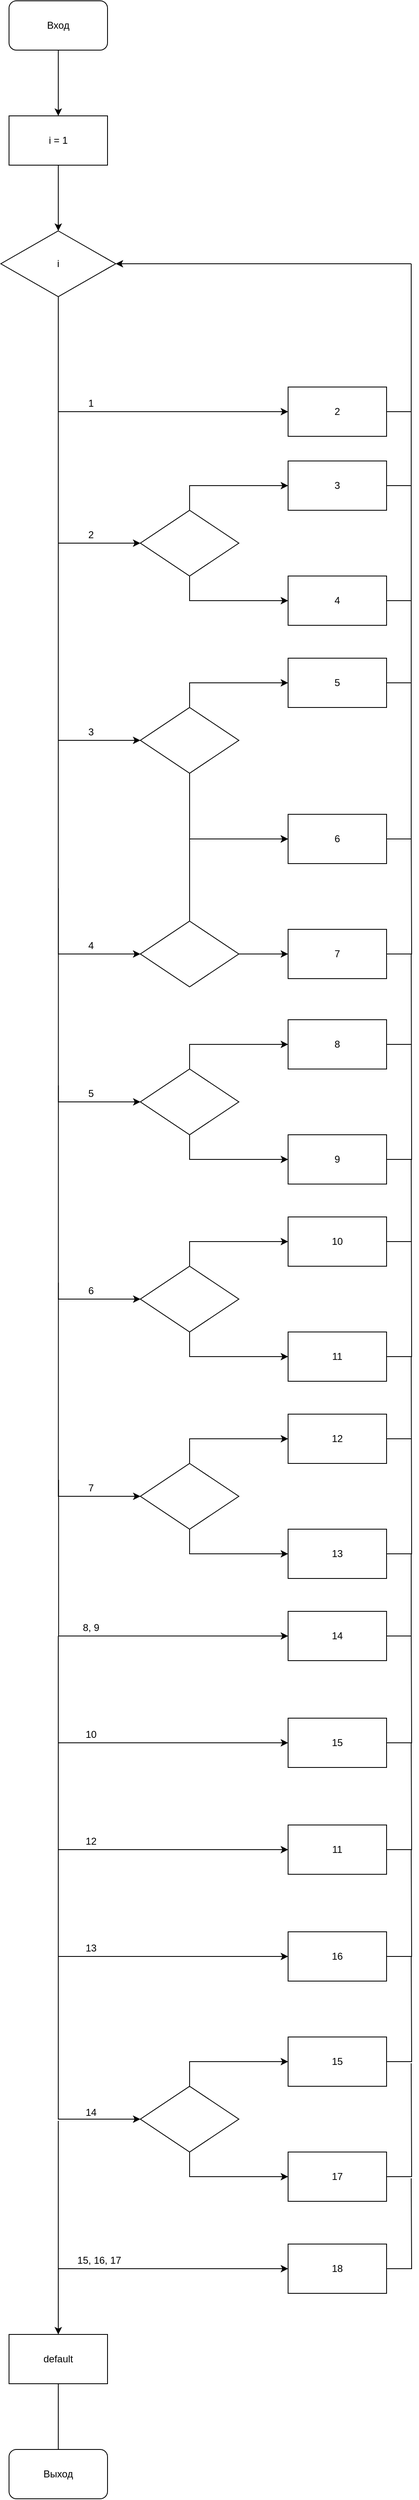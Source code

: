 <mxfile version="12.4.2" type="device" pages="1"><diagram id="IKsdz007_3M3mUyME8Tq" name="Страница 1"><mxGraphModel dx="1955" dy="1940" grid="1" gridSize="10" guides="1" tooltips="1" connect="1" arrows="1" fold="1" page="0" pageScale="1" pageWidth="827" pageHeight="1169" math="0" shadow="0"><root><mxCell id="0"/><mxCell id="1" parent="0"/><mxCell id="4_eSJeXzZ1_JEW9OCJUI-3" value="" style="edgeStyle=orthogonalEdgeStyle;rounded=0;orthogonalLoop=1;jettySize=auto;html=1;" parent="1" source="4_eSJeXzZ1_JEW9OCJUI-1" edge="1"><mxGeometry relative="1" as="geometry"><mxPoint x="380" y="180" as="targetPoint"/></mxGeometry></mxCell><mxCell id="4_eSJeXzZ1_JEW9OCJUI-1" value="Вход" style="rounded=1;whiteSpace=wrap;html=1;" parent="1" vertex="1"><mxGeometry x="320" y="40" width="120" height="60" as="geometry"/></mxCell><mxCell id="4_eSJeXzZ1_JEW9OCJUI-8" value="" style="edgeStyle=orthogonalEdgeStyle;rounded=0;orthogonalLoop=1;jettySize=auto;html=1;" parent="1" edge="1"><mxGeometry relative="1" as="geometry"><mxPoint x="380" y="240" as="sourcePoint"/><mxPoint x="380" y="320" as="targetPoint"/></mxGeometry></mxCell><mxCell id="4_eSJeXzZ1_JEW9OCJUI-44" style="edgeStyle=orthogonalEdgeStyle;rounded=0;orthogonalLoop=1;jettySize=auto;html=1;endArrow=classic;endFill=1;strokeColor=#000000;exitX=0.5;exitY=1;exitDx=0;exitDy=0;" parent="1" source="4_eSJeXzZ1_JEW9OCJUI-35" edge="1"><mxGeometry relative="1" as="geometry"><mxPoint x="660" y="540" as="targetPoint"/><Array as="points"><mxPoint x="380" y="540"/></Array></mxGeometry></mxCell><mxCell id="4_eSJeXzZ1_JEW9OCJUI-35" value="i" style="rhombus;whiteSpace=wrap;html=1;" parent="1" vertex="1"><mxGeometry x="310" y="320" width="140" height="80" as="geometry"/></mxCell><mxCell id="4_eSJeXzZ1_JEW9OCJUI-38" value="i = 1" style="rounded=0;whiteSpace=wrap;html=1;" parent="1" vertex="1"><mxGeometry x="320" y="180" width="120" height="60" as="geometry"/></mxCell><mxCell id="4_eSJeXzZ1_JEW9OCJUI-49" value="2" style="text;html=1;strokeColor=none;fillColor=none;align=center;verticalAlign=middle;whiteSpace=wrap;rounded=0;" parent="1" vertex="1"><mxGeometry x="400" y="680" width="40" height="20" as="geometry"/></mxCell><mxCell id="4_eSJeXzZ1_JEW9OCJUI-53" style="edgeStyle=orthogonalEdgeStyle;rounded=0;orthogonalLoop=1;jettySize=auto;html=1;endArrow=classic;endFill=1;strokeColor=#000000;exitX=0.5;exitY=0;exitDx=0;exitDy=0;entryX=0;entryY=0.5;entryDx=0;entryDy=0;" parent="1" source="4_eSJeXzZ1_JEW9OCJUI-52" target="4_eSJeXzZ1_JEW9OCJUI-54" edge="1"><mxGeometry relative="1" as="geometry"><mxPoint x="660" y="640" as="targetPoint"/><Array as="points"><mxPoint x="540" y="630"/></Array></mxGeometry></mxCell><mxCell id="4_eSJeXzZ1_JEW9OCJUI-56" style="edgeStyle=orthogonalEdgeStyle;rounded=0;orthogonalLoop=1;jettySize=auto;html=1;entryX=0;entryY=0.5;entryDx=0;entryDy=0;endArrow=classic;endFill=1;strokeColor=#000000;" parent="1" source="4_eSJeXzZ1_JEW9OCJUI-52" target="4_eSJeXzZ1_JEW9OCJUI-55" edge="1"><mxGeometry relative="1" as="geometry"><Array as="points"><mxPoint x="540" y="770"/></Array></mxGeometry></mxCell><mxCell id="4_eSJeXzZ1_JEW9OCJUI-52" value="" style="rhombus;whiteSpace=wrap;html=1;" parent="1" vertex="1"><mxGeometry x="480" y="660" width="120" height="80" as="geometry"/></mxCell><mxCell id="4_eSJeXzZ1_JEW9OCJUI-63" style="edgeStyle=elbowEdgeStyle;rounded=0;orthogonalLoop=1;jettySize=auto;elbow=vertical;html=1;endArrow=none;endFill=0;endSize=0;strokeColor=#000000;strokeWidth=1;" parent="1" source="4_eSJeXzZ1_JEW9OCJUI-54" edge="1"><mxGeometry relative="1" as="geometry"><mxPoint x="810" y="630" as="targetPoint"/></mxGeometry></mxCell><mxCell id="4_eSJeXzZ1_JEW9OCJUI-54" value="3" style="rounded=0;whiteSpace=wrap;html=1;" parent="1" vertex="1"><mxGeometry x="660" y="600" width="120" height="60" as="geometry"/></mxCell><mxCell id="4_eSJeXzZ1_JEW9OCJUI-61" value="" style="edgeStyle=elbowEdgeStyle;rounded=0;orthogonalLoop=1;jettySize=auto;elbow=vertical;html=1;endArrow=none;endFill=0;endSize=0;strokeColor=#000000;strokeWidth=1;" parent="1" source="4_eSJeXzZ1_JEW9OCJUI-55" edge="1"><mxGeometry relative="1" as="geometry"><mxPoint x="810" y="360" as="targetPoint"/><Array as="points"><mxPoint x="790" y="770"/><mxPoint x="790" y="610"/><mxPoint x="790" y="720"/><mxPoint x="770" y="730"/><mxPoint x="860" y="470"/><mxPoint x="820" y="670"/></Array></mxGeometry></mxCell><mxCell id="4_eSJeXzZ1_JEW9OCJUI-55" value="4" style="rounded=0;whiteSpace=wrap;html=1;" parent="1" vertex="1"><mxGeometry x="660" y="740" width="120" height="60" as="geometry"/></mxCell><mxCell id="4_eSJeXzZ1_JEW9OCJUI-62" value="" style="endArrow=none;html=1;strokeColor=#000000;strokeWidth=1;exitX=1;exitY=0.5;exitDx=0;exitDy=0;endFill=0;startArrow=classic;startFill=1;" parent="1" source="4_eSJeXzZ1_JEW9OCJUI-35" edge="1"><mxGeometry width="50" height="50" relative="1" as="geometry"><mxPoint x="640" y="360" as="sourcePoint"/><mxPoint x="810" y="360" as="targetPoint"/></mxGeometry></mxCell><mxCell id="-wZU0GKNTRSujly52MlM-1" value="2" style="rounded=0;whiteSpace=wrap;html=1;" parent="1" vertex="1"><mxGeometry x="660" y="510" width="120" height="60" as="geometry"/></mxCell><mxCell id="-wZU0GKNTRSujly52MlM-2" value="1" style="text;html=1;strokeColor=none;fillColor=none;align=center;verticalAlign=middle;whiteSpace=wrap;rounded=0;" parent="1" vertex="1"><mxGeometry x="400" y="520" width="40" height="20" as="geometry"/></mxCell><mxCell id="-wZU0GKNTRSujly52MlM-5" style="edgeStyle=elbowEdgeStyle;rounded=0;orthogonalLoop=1;jettySize=auto;elbow=vertical;html=1;endArrow=none;endFill=0;endSize=0;strokeColor=#000000;strokeWidth=1;" parent="1" edge="1"><mxGeometry relative="1" as="geometry"><mxPoint x="810" y="540" as="targetPoint"/><mxPoint x="780" y="540" as="sourcePoint"/></mxGeometry></mxCell><mxCell id="-wZU0GKNTRSujly52MlM-6" style="edgeStyle=orthogonalEdgeStyle;rounded=0;orthogonalLoop=1;jettySize=auto;html=1;endArrow=classic;endFill=1;strokeColor=#000000;" parent="1" edge="1"><mxGeometry relative="1" as="geometry"><mxPoint x="480" y="700" as="targetPoint"/><Array as="points"><mxPoint x="380" y="700"/></Array><mxPoint x="380" y="540" as="sourcePoint"/></mxGeometry></mxCell><mxCell id="-wZU0GKNTRSujly52MlM-7" value="3" style="text;html=1;strokeColor=none;fillColor=none;align=center;verticalAlign=middle;whiteSpace=wrap;rounded=0;" parent="1" vertex="1"><mxGeometry x="400" y="920" width="40" height="20" as="geometry"/></mxCell><mxCell id="-wZU0GKNTRSujly52MlM-8" style="edgeStyle=orthogonalEdgeStyle;rounded=0;orthogonalLoop=1;jettySize=auto;html=1;endArrow=classic;endFill=1;strokeColor=#000000;exitX=0.5;exitY=0;exitDx=0;exitDy=0;entryX=0;entryY=0.5;entryDx=0;entryDy=0;" parent="1" source="-wZU0GKNTRSujly52MlM-10" target="-wZU0GKNTRSujly52MlM-12" edge="1"><mxGeometry relative="1" as="geometry"><mxPoint x="660" y="880" as="targetPoint"/><Array as="points"><mxPoint x="540" y="870"/></Array></mxGeometry></mxCell><mxCell id="-wZU0GKNTRSujly52MlM-9" style="edgeStyle=orthogonalEdgeStyle;rounded=0;orthogonalLoop=1;jettySize=auto;html=1;entryX=0;entryY=0.5;entryDx=0;entryDy=0;endArrow=classic;endFill=1;strokeColor=#000000;" parent="1" source="-wZU0GKNTRSujly52MlM-10" target="-wZU0GKNTRSujly52MlM-13" edge="1"><mxGeometry relative="1" as="geometry"><Array as="points"><mxPoint x="540" y="1060"/></Array></mxGeometry></mxCell><mxCell id="-wZU0GKNTRSujly52MlM-10" value="" style="rhombus;whiteSpace=wrap;html=1;" parent="1" vertex="1"><mxGeometry x="480" y="900" width="120" height="80" as="geometry"/></mxCell><mxCell id="-wZU0GKNTRSujly52MlM-11" style="edgeStyle=elbowEdgeStyle;rounded=0;orthogonalLoop=1;jettySize=auto;elbow=vertical;html=1;endArrow=none;endFill=0;endSize=0;strokeColor=#000000;strokeWidth=1;" parent="1" source="-wZU0GKNTRSujly52MlM-12" edge="1"><mxGeometry relative="1" as="geometry"><mxPoint x="810" y="870" as="targetPoint"/></mxGeometry></mxCell><mxCell id="-wZU0GKNTRSujly52MlM-12" value="5" style="rounded=0;whiteSpace=wrap;html=1;" parent="1" vertex="1"><mxGeometry x="660" y="840" width="120" height="60" as="geometry"/></mxCell><mxCell id="-wZU0GKNTRSujly52MlM-13" value="6" style="rounded=0;whiteSpace=wrap;html=1;" parent="1" vertex="1"><mxGeometry x="660" y="1030" width="120" height="60" as="geometry"/></mxCell><mxCell id="-wZU0GKNTRSujly52MlM-15" style="edgeStyle=orthogonalEdgeStyle;rounded=0;orthogonalLoop=1;jettySize=auto;html=1;endArrow=classic;endFill=1;strokeColor=#000000;" parent="1" edge="1"><mxGeometry relative="1" as="geometry"><mxPoint x="480" y="940" as="targetPoint"/><Array as="points"><mxPoint x="380" y="940"/></Array><mxPoint x="380" y="700" as="sourcePoint"/></mxGeometry></mxCell><mxCell id="-wZU0GKNTRSujly52MlM-16" value="" style="edgeStyle=elbowEdgeStyle;rounded=0;orthogonalLoop=1;jettySize=auto;elbow=vertical;html=1;endArrow=none;endFill=0;endSize=0;strokeColor=#000000;strokeWidth=1;" parent="1" edge="1"><mxGeometry relative="1" as="geometry"><mxPoint x="810" y="650" as="targetPoint"/><Array as="points"><mxPoint x="790" y="1060"/><mxPoint x="790" y="900"/><mxPoint x="790" y="1010"/><mxPoint x="770" y="1020"/><mxPoint x="860" y="760"/><mxPoint x="820" y="960"/></Array><mxPoint x="780" y="1060" as="sourcePoint"/></mxGeometry></mxCell><mxCell id="-wZU0GKNTRSujly52MlM-17" value="4" style="text;html=1;strokeColor=none;fillColor=none;align=center;verticalAlign=middle;whiteSpace=wrap;rounded=0;" parent="1" vertex="1"><mxGeometry x="400" y="1180" width="40" height="20" as="geometry"/></mxCell><mxCell id="-wZU0GKNTRSujly52MlM-18" style="edgeStyle=orthogonalEdgeStyle;rounded=0;orthogonalLoop=1;jettySize=auto;html=1;endArrow=classic;endFill=1;strokeColor=#000000;exitX=0.5;exitY=0;exitDx=0;exitDy=0;" parent="1" source="-wZU0GKNTRSujly52MlM-20" edge="1"><mxGeometry relative="1" as="geometry"><mxPoint x="660" y="1060" as="targetPoint"/><Array as="points"><mxPoint x="540" y="1060"/><mxPoint x="660" y="1060"/></Array></mxGeometry></mxCell><mxCell id="-wZU0GKNTRSujly52MlM-19" style="edgeStyle=orthogonalEdgeStyle;rounded=0;orthogonalLoop=1;jettySize=auto;html=1;entryX=0;entryY=0.5;entryDx=0;entryDy=0;endArrow=classic;endFill=1;strokeColor=#000000;" parent="1" source="-wZU0GKNTRSujly52MlM-20" target="-wZU0GKNTRSujly52MlM-23" edge="1"><mxGeometry relative="1" as="geometry"><Array as="points"><mxPoint x="620" y="1200"/><mxPoint x="620" y="1200"/></Array></mxGeometry></mxCell><mxCell id="-wZU0GKNTRSujly52MlM-20" value="" style="rhombus;whiteSpace=wrap;html=1;" parent="1" vertex="1"><mxGeometry x="480" y="1160" width="120" height="80" as="geometry"/></mxCell><mxCell id="-wZU0GKNTRSujly52MlM-25" style="edgeStyle=orthogonalEdgeStyle;rounded=0;orthogonalLoop=1;jettySize=auto;html=1;endArrow=none;endFill=0;strokeColor=#000000;" parent="1" source="-wZU0GKNTRSujly52MlM-23" edge="1"><mxGeometry relative="1" as="geometry"><mxPoint x="810" y="1060" as="targetPoint"/></mxGeometry></mxCell><mxCell id="-wZU0GKNTRSujly52MlM-23" value="7" style="rounded=0;whiteSpace=wrap;html=1;" parent="1" vertex="1"><mxGeometry x="660" y="1170" width="120" height="60" as="geometry"/></mxCell><mxCell id="-wZU0GKNTRSujly52MlM-26" style="edgeStyle=orthogonalEdgeStyle;rounded=0;orthogonalLoop=1;jettySize=auto;html=1;endArrow=classic;endFill=1;strokeColor=#000000;" parent="1" edge="1"><mxGeometry relative="1" as="geometry"><mxPoint x="480" y="1200" as="targetPoint"/><Array as="points"><mxPoint x="380" y="1200"/></Array><mxPoint x="380" y="940" as="sourcePoint"/></mxGeometry></mxCell><mxCell id="-wZU0GKNTRSujly52MlM-29" value="5" style="text;html=1;strokeColor=none;fillColor=none;align=center;verticalAlign=middle;whiteSpace=wrap;rounded=0;" parent="1" vertex="1"><mxGeometry x="400" y="1360" width="40" height="20" as="geometry"/></mxCell><mxCell id="-wZU0GKNTRSujly52MlM-30" style="edgeStyle=orthogonalEdgeStyle;rounded=0;orthogonalLoop=1;jettySize=auto;html=1;endArrow=classic;endFill=1;strokeColor=#000000;exitX=0.5;exitY=0;exitDx=0;exitDy=0;entryX=0;entryY=0.5;entryDx=0;entryDy=0;" parent="1" source="-wZU0GKNTRSujly52MlM-32" target="-wZU0GKNTRSujly52MlM-34" edge="1"><mxGeometry relative="1" as="geometry"><mxPoint x="660" y="1320" as="targetPoint"/><Array as="points"><mxPoint x="540" y="1310"/></Array></mxGeometry></mxCell><mxCell id="-wZU0GKNTRSujly52MlM-31" style="edgeStyle=orthogonalEdgeStyle;rounded=0;orthogonalLoop=1;jettySize=auto;html=1;entryX=0;entryY=0.5;entryDx=0;entryDy=0;endArrow=classic;endFill=1;strokeColor=#000000;" parent="1" source="-wZU0GKNTRSujly52MlM-32" target="-wZU0GKNTRSujly52MlM-35" edge="1"><mxGeometry relative="1" as="geometry"><Array as="points"><mxPoint x="540" y="1450"/></Array></mxGeometry></mxCell><mxCell id="-wZU0GKNTRSujly52MlM-32" value="" style="rhombus;whiteSpace=wrap;html=1;" parent="1" vertex="1"><mxGeometry x="480" y="1340" width="120" height="80" as="geometry"/></mxCell><mxCell id="-wZU0GKNTRSujly52MlM-33" style="edgeStyle=elbowEdgeStyle;rounded=0;orthogonalLoop=1;jettySize=auto;elbow=vertical;html=1;endArrow=none;endFill=0;endSize=0;strokeColor=#000000;strokeWidth=1;" parent="1" source="-wZU0GKNTRSujly52MlM-34" edge="1"><mxGeometry relative="1" as="geometry"><mxPoint x="810" y="1310" as="targetPoint"/></mxGeometry></mxCell><mxCell id="-wZU0GKNTRSujly52MlM-34" value="8" style="rounded=0;whiteSpace=wrap;html=1;" parent="1" vertex="1"><mxGeometry x="660" y="1280" width="120" height="60" as="geometry"/></mxCell><mxCell id="-wZU0GKNTRSujly52MlM-36" style="edgeStyle=orthogonalEdgeStyle;rounded=0;orthogonalLoop=1;jettySize=auto;html=1;endArrow=none;endFill=0;strokeColor=#000000;" parent="1" source="-wZU0GKNTRSujly52MlM-35" edge="1"><mxGeometry relative="1" as="geometry"><mxPoint x="810" y="1200.0" as="targetPoint"/></mxGeometry></mxCell><mxCell id="-wZU0GKNTRSujly52MlM-35" value="9" style="rounded=0;whiteSpace=wrap;html=1;" parent="1" vertex="1"><mxGeometry x="660" y="1420" width="120" height="60" as="geometry"/></mxCell><mxCell id="-wZU0GKNTRSujly52MlM-37" style="edgeStyle=orthogonalEdgeStyle;rounded=0;orthogonalLoop=1;jettySize=auto;html=1;endArrow=classic;endFill=1;strokeColor=#000000;" parent="1" edge="1"><mxGeometry relative="1" as="geometry"><mxPoint x="480.143" y="1380.0" as="targetPoint"/><Array as="points"><mxPoint x="380" y="1380"/></Array><mxPoint x="380.143" y="1120" as="sourcePoint"/></mxGeometry></mxCell><mxCell id="-wZU0GKNTRSujly52MlM-38" value="6" style="text;html=1;strokeColor=none;fillColor=none;align=center;verticalAlign=middle;whiteSpace=wrap;rounded=0;" parent="1" vertex="1"><mxGeometry x="400" y="1600" width="40" height="20" as="geometry"/></mxCell><mxCell id="-wZU0GKNTRSujly52MlM-39" style="edgeStyle=orthogonalEdgeStyle;rounded=0;orthogonalLoop=1;jettySize=auto;html=1;endArrow=classic;endFill=1;strokeColor=#000000;exitX=0.5;exitY=0;exitDx=0;exitDy=0;entryX=0;entryY=0.5;entryDx=0;entryDy=0;" parent="1" source="-wZU0GKNTRSujly52MlM-41" target="-wZU0GKNTRSujly52MlM-43" edge="1"><mxGeometry relative="1" as="geometry"><mxPoint x="660" y="1560" as="targetPoint"/><Array as="points"><mxPoint x="540" y="1550"/></Array></mxGeometry></mxCell><mxCell id="-wZU0GKNTRSujly52MlM-40" style="edgeStyle=orthogonalEdgeStyle;rounded=0;orthogonalLoop=1;jettySize=auto;html=1;entryX=0;entryY=0.5;entryDx=0;entryDy=0;endArrow=classic;endFill=1;strokeColor=#000000;" parent="1" source="-wZU0GKNTRSujly52MlM-41" target="-wZU0GKNTRSujly52MlM-44" edge="1"><mxGeometry relative="1" as="geometry"><Array as="points"><mxPoint x="540" y="1690"/></Array></mxGeometry></mxCell><mxCell id="-wZU0GKNTRSujly52MlM-41" value="" style="rhombus;whiteSpace=wrap;html=1;" parent="1" vertex="1"><mxGeometry x="480" y="1580" width="120" height="80" as="geometry"/></mxCell><mxCell id="-wZU0GKNTRSujly52MlM-42" style="edgeStyle=elbowEdgeStyle;rounded=0;orthogonalLoop=1;jettySize=auto;elbow=vertical;html=1;endArrow=none;endFill=0;endSize=0;strokeColor=#000000;strokeWidth=1;" parent="1" source="-wZU0GKNTRSujly52MlM-43" edge="1"><mxGeometry relative="1" as="geometry"><mxPoint x="810" y="1550.0" as="targetPoint"/></mxGeometry></mxCell><mxCell id="-wZU0GKNTRSujly52MlM-43" value="10" style="rounded=0;whiteSpace=wrap;html=1;" parent="1" vertex="1"><mxGeometry x="660" y="1520" width="120" height="60" as="geometry"/></mxCell><mxCell id="-wZU0GKNTRSujly52MlM-46" style="edgeStyle=orthogonalEdgeStyle;rounded=0;orthogonalLoop=1;jettySize=auto;html=1;endArrow=none;endFill=0;strokeColor=#000000;" parent="1" source="-wZU0GKNTRSujly52MlM-44" edge="1"><mxGeometry relative="1" as="geometry"><mxPoint x="810" y="1450" as="targetPoint"/></mxGeometry></mxCell><mxCell id="-wZU0GKNTRSujly52MlM-44" value="11" style="rounded=0;whiteSpace=wrap;html=1;" parent="1" vertex="1"><mxGeometry x="660" y="1660" width="120" height="60" as="geometry"/></mxCell><mxCell id="-wZU0GKNTRSujly52MlM-45" style="edgeStyle=orthogonalEdgeStyle;rounded=0;orthogonalLoop=1;jettySize=auto;html=1;endArrow=classic;endFill=1;strokeColor=#000000;" parent="1" edge="1"><mxGeometry relative="1" as="geometry"><mxPoint x="480.143" y="1620" as="targetPoint"/><Array as="points"><mxPoint x="380" y="1620"/></Array><mxPoint x="380.143" y="1360.0" as="sourcePoint"/></mxGeometry></mxCell><mxCell id="-wZU0GKNTRSujly52MlM-48" value="7" style="text;html=1;strokeColor=none;fillColor=none;align=center;verticalAlign=middle;whiteSpace=wrap;rounded=0;" parent="1" vertex="1"><mxGeometry x="400" y="1840" width="40" height="20" as="geometry"/></mxCell><mxCell id="-wZU0GKNTRSujly52MlM-49" style="edgeStyle=orthogonalEdgeStyle;rounded=0;orthogonalLoop=1;jettySize=auto;html=1;endArrow=classic;endFill=1;strokeColor=#000000;exitX=0.5;exitY=0;exitDx=0;exitDy=0;entryX=0;entryY=0.5;entryDx=0;entryDy=0;" parent="1" source="-wZU0GKNTRSujly52MlM-51" target="-wZU0GKNTRSujly52MlM-53" edge="1"><mxGeometry relative="1" as="geometry"><mxPoint x="660" y="1800" as="targetPoint"/><Array as="points"><mxPoint x="540" y="1790"/></Array></mxGeometry></mxCell><mxCell id="-wZU0GKNTRSujly52MlM-50" style="edgeStyle=orthogonalEdgeStyle;rounded=0;orthogonalLoop=1;jettySize=auto;html=1;entryX=0;entryY=0.5;entryDx=0;entryDy=0;endArrow=classic;endFill=1;strokeColor=#000000;" parent="1" source="-wZU0GKNTRSujly52MlM-51" target="-wZU0GKNTRSujly52MlM-54" edge="1"><mxGeometry relative="1" as="geometry"><Array as="points"><mxPoint x="540" y="1930"/></Array></mxGeometry></mxCell><mxCell id="-wZU0GKNTRSujly52MlM-51" value="" style="rhombus;whiteSpace=wrap;html=1;" parent="1" vertex="1"><mxGeometry x="480" y="1820" width="120" height="80" as="geometry"/></mxCell><mxCell id="-wZU0GKNTRSujly52MlM-52" style="edgeStyle=elbowEdgeStyle;rounded=0;orthogonalLoop=1;jettySize=auto;elbow=vertical;html=1;endArrow=none;endFill=0;endSize=0;strokeColor=#000000;strokeWidth=1;" parent="1" source="-wZU0GKNTRSujly52MlM-53" edge="1"><mxGeometry relative="1" as="geometry"><mxPoint x="810" y="1790" as="targetPoint"/></mxGeometry></mxCell><mxCell id="-wZU0GKNTRSujly52MlM-53" value="12" style="rounded=0;whiteSpace=wrap;html=1;" parent="1" vertex="1"><mxGeometry x="660" y="1760" width="120" height="60" as="geometry"/></mxCell><mxCell id="-wZU0GKNTRSujly52MlM-56" style="edgeStyle=orthogonalEdgeStyle;rounded=0;orthogonalLoop=1;jettySize=auto;html=1;endArrow=none;endFill=0;strokeColor=#000000;" parent="1" source="-wZU0GKNTRSujly52MlM-54" edge="1"><mxGeometry relative="1" as="geometry"><mxPoint x="810" y="1690" as="targetPoint"/></mxGeometry></mxCell><mxCell id="-wZU0GKNTRSujly52MlM-54" value="13" style="rounded=0;whiteSpace=wrap;html=1;" parent="1" vertex="1"><mxGeometry x="660" y="1900" width="120" height="60" as="geometry"/></mxCell><mxCell id="-wZU0GKNTRSujly52MlM-55" style="edgeStyle=orthogonalEdgeStyle;rounded=0;orthogonalLoop=1;jettySize=auto;html=1;endArrow=classic;endFill=1;strokeColor=#000000;" parent="1" edge="1"><mxGeometry relative="1" as="geometry"><mxPoint x="480.143" y="1860" as="targetPoint"/><Array as="points"><mxPoint x="380" y="1860"/></Array><mxPoint x="380.143" y="1600" as="sourcePoint"/></mxGeometry></mxCell><mxCell id="-wZU0GKNTRSujly52MlM-64" value="8, 9" style="text;html=1;strokeColor=none;fillColor=none;align=center;verticalAlign=middle;whiteSpace=wrap;rounded=0;" parent="1" vertex="1"><mxGeometry x="400" y="2010" width="40" height="20" as="geometry"/></mxCell><mxCell id="-wZU0GKNTRSujly52MlM-68" style="edgeStyle=elbowEdgeStyle;rounded=0;orthogonalLoop=1;jettySize=auto;elbow=vertical;html=1;endArrow=none;endFill=0;endSize=0;strokeColor=#000000;strokeWidth=1;" parent="1" source="-wZU0GKNTRSujly52MlM-69" edge="1"><mxGeometry relative="1" as="geometry"><mxPoint x="810" y="1930" as="targetPoint"/><Array as="points"><mxPoint x="800" y="2030"/></Array></mxGeometry></mxCell><mxCell id="-wZU0GKNTRSujly52MlM-69" value="14" style="rounded=0;whiteSpace=wrap;html=1;" parent="1" vertex="1"><mxGeometry x="660" y="2000" width="120" height="60" as="geometry"/></mxCell><mxCell id="-wZU0GKNTRSujly52MlM-93" style="edgeStyle=orthogonalEdgeStyle;rounded=0;orthogonalLoop=1;jettySize=auto;html=1;endArrow=classic;endFill=1;strokeColor=#000000;entryX=0;entryY=0.5;entryDx=0;entryDy=0;" parent="1" target="-wZU0GKNTRSujly52MlM-69" edge="1"><mxGeometry relative="1" as="geometry"><mxPoint x="480.353" y="2099.941" as="targetPoint"/><Array as="points"><mxPoint x="380" y="2030"/></Array><mxPoint x="380.353" y="1839.941" as="sourcePoint"/></mxGeometry></mxCell><mxCell id="fIZobfOGoiQxMIjsxBrg-2" style="edgeStyle=orthogonalEdgeStyle;rounded=0;orthogonalLoop=1;jettySize=auto;html=1;endArrow=classic;endFill=1;strokeColor=#000000;entryX=0;entryY=0.5;entryDx=0;entryDy=0;" parent="1" edge="1"><mxGeometry relative="1" as="geometry"><mxPoint x="660" y="2160" as="targetPoint"/><Array as="points"><mxPoint x="380" y="2160"/></Array><mxPoint x="380" y="2030" as="sourcePoint"/></mxGeometry></mxCell><mxCell id="fIZobfOGoiQxMIjsxBrg-5" style="edgeStyle=orthogonalEdgeStyle;rounded=0;orthogonalLoop=1;jettySize=auto;html=1;strokeColor=#000000;endArrow=none;endFill=0;" parent="1" source="fIZobfOGoiQxMIjsxBrg-3" edge="1"><mxGeometry relative="1" as="geometry"><mxPoint x="810" y="2030" as="targetPoint"/></mxGeometry></mxCell><mxCell id="fIZobfOGoiQxMIjsxBrg-3" value="15" style="rounded=0;whiteSpace=wrap;html=1;" parent="1" vertex="1"><mxGeometry x="660" y="2130" width="120" height="60" as="geometry"/></mxCell><mxCell id="fIZobfOGoiQxMIjsxBrg-4" value="10" style="text;html=1;strokeColor=none;fillColor=none;align=center;verticalAlign=middle;whiteSpace=wrap;rounded=0;" parent="1" vertex="1"><mxGeometry x="400" y="2140" width="40" height="20" as="geometry"/></mxCell><mxCell id="fIZobfOGoiQxMIjsxBrg-6" style="edgeStyle=orthogonalEdgeStyle;rounded=0;orthogonalLoop=1;jettySize=auto;html=1;endArrow=classic;endFill=1;strokeColor=#000000;entryX=0;entryY=0.5;entryDx=0;entryDy=0;" parent="1" edge="1"><mxGeometry relative="1" as="geometry"><mxPoint x="660" y="2290" as="targetPoint"/><Array as="points"><mxPoint x="380" y="2290"/></Array><mxPoint x="380" y="2160" as="sourcePoint"/></mxGeometry></mxCell><mxCell id="fIZobfOGoiQxMIjsxBrg-9" style="edgeStyle=orthogonalEdgeStyle;rounded=0;orthogonalLoop=1;jettySize=auto;html=1;endArrow=none;endFill=0;strokeColor=#000000;" parent="1" source="fIZobfOGoiQxMIjsxBrg-7" edge="1"><mxGeometry relative="1" as="geometry"><mxPoint x="810" y="2160" as="targetPoint"/></mxGeometry></mxCell><mxCell id="fIZobfOGoiQxMIjsxBrg-7" value="11" style="rounded=0;whiteSpace=wrap;html=1;" parent="1" vertex="1"><mxGeometry x="660" y="2260" width="120" height="60" as="geometry"/></mxCell><mxCell id="fIZobfOGoiQxMIjsxBrg-8" value="12" style="text;html=1;strokeColor=none;fillColor=none;align=center;verticalAlign=middle;whiteSpace=wrap;rounded=0;" parent="1" vertex="1"><mxGeometry x="400" y="2270" width="40" height="20" as="geometry"/></mxCell><mxCell id="fIZobfOGoiQxMIjsxBrg-10" style="edgeStyle=orthogonalEdgeStyle;rounded=0;orthogonalLoop=1;jettySize=auto;html=1;endArrow=classic;endFill=1;strokeColor=#000000;entryX=0;entryY=0.5;entryDx=0;entryDy=0;" parent="1" edge="1"><mxGeometry relative="1" as="geometry"><mxPoint x="660" y="2420" as="targetPoint"/><Array as="points"><mxPoint x="380" y="2420"/></Array><mxPoint x="380" y="2290" as="sourcePoint"/></mxGeometry></mxCell><mxCell id="fIZobfOGoiQxMIjsxBrg-14" style="edgeStyle=orthogonalEdgeStyle;rounded=0;orthogonalLoop=1;jettySize=auto;html=1;endArrow=none;endFill=0;strokeColor=#000000;" parent="1" source="fIZobfOGoiQxMIjsxBrg-11" edge="1"><mxGeometry relative="1" as="geometry"><mxPoint x="810" y="2290" as="targetPoint"/></mxGeometry></mxCell><mxCell id="fIZobfOGoiQxMIjsxBrg-11" value="16" style="rounded=0;whiteSpace=wrap;html=1;" parent="1" vertex="1"><mxGeometry x="660" y="2390" width="120" height="60" as="geometry"/></mxCell><mxCell id="fIZobfOGoiQxMIjsxBrg-13" value="13" style="text;html=1;strokeColor=none;fillColor=none;align=center;verticalAlign=middle;whiteSpace=wrap;rounded=0;" parent="1" vertex="1"><mxGeometry x="400" y="2400" width="40" height="20" as="geometry"/></mxCell><mxCell id="fIZobfOGoiQxMIjsxBrg-15" style="edgeStyle=orthogonalEdgeStyle;rounded=0;orthogonalLoop=1;jettySize=auto;html=1;endArrow=classic;endFill=1;strokeColor=#000000;entryX=0;entryY=0.5;entryDx=0;entryDy=0;" parent="1" target="fIZobfOGoiQxMIjsxBrg-21" edge="1"><mxGeometry relative="1" as="geometry"><mxPoint x="480" y="2550" as="targetPoint"/><Array as="points"><mxPoint x="380" y="2618"/></Array><mxPoint x="380" y="2420" as="sourcePoint"/></mxGeometry></mxCell><mxCell id="fIZobfOGoiQxMIjsxBrg-16" style="edgeStyle=orthogonalEdgeStyle;rounded=0;orthogonalLoop=1;jettySize=auto;html=1;endArrow=none;endFill=0;strokeColor=#000000;" parent="1" source="fIZobfOGoiQxMIjsxBrg-17" edge="1"><mxGeometry relative="1" as="geometry"><mxPoint x="810" y="2420" as="targetPoint"/></mxGeometry></mxCell><mxCell id="fIZobfOGoiQxMIjsxBrg-17" value="15" style="rounded=0;whiteSpace=wrap;html=1;" parent="1" vertex="1"><mxGeometry x="660" y="2518" width="120" height="60" as="geometry"/></mxCell><mxCell id="fIZobfOGoiQxMIjsxBrg-18" value="14" style="text;html=1;strokeColor=none;fillColor=none;align=center;verticalAlign=middle;whiteSpace=wrap;rounded=0;" parent="1" vertex="1"><mxGeometry x="400" y="2600" width="40" height="20" as="geometry"/></mxCell><mxCell id="fIZobfOGoiQxMIjsxBrg-19" style="edgeStyle=orthogonalEdgeStyle;rounded=0;orthogonalLoop=1;jettySize=auto;html=1;endArrow=classic;endFill=1;strokeColor=#000000;exitX=0.5;exitY=0;exitDx=0;exitDy=0;entryX=0;entryY=0.5;entryDx=0;entryDy=0;" parent="1" source="fIZobfOGoiQxMIjsxBrg-21" target="fIZobfOGoiQxMIjsxBrg-17" edge="1"><mxGeometry relative="1" as="geometry"><mxPoint x="660" y="2548" as="targetPoint"/><Array as="points"><mxPoint x="540" y="2548"/></Array></mxGeometry></mxCell><mxCell id="fIZobfOGoiQxMIjsxBrg-20" style="edgeStyle=orthogonalEdgeStyle;rounded=0;orthogonalLoop=1;jettySize=auto;html=1;entryX=0;entryY=0.5;entryDx=0;entryDy=0;endArrow=classic;endFill=1;strokeColor=#000000;" parent="1" source="fIZobfOGoiQxMIjsxBrg-21" target="fIZobfOGoiQxMIjsxBrg-24" edge="1"><mxGeometry relative="1" as="geometry"><Array as="points"><mxPoint x="540" y="2688"/></Array></mxGeometry></mxCell><mxCell id="fIZobfOGoiQxMIjsxBrg-21" value="" style="rhombus;whiteSpace=wrap;html=1;" parent="1" vertex="1"><mxGeometry x="480" y="2578" width="120" height="80" as="geometry"/></mxCell><mxCell id="fIZobfOGoiQxMIjsxBrg-22" style="edgeStyle=elbowEdgeStyle;rounded=0;orthogonalLoop=1;jettySize=auto;elbow=vertical;html=1;endArrow=none;endFill=0;endSize=0;strokeColor=#000000;strokeWidth=1;" parent="1" edge="1"><mxGeometry relative="1" as="geometry"><mxPoint x="810" y="2548" as="targetPoint"/><mxPoint x="780" y="2548" as="sourcePoint"/></mxGeometry></mxCell><mxCell id="fIZobfOGoiQxMIjsxBrg-25" style="edgeStyle=orthogonalEdgeStyle;rounded=0;orthogonalLoop=1;jettySize=auto;html=1;endArrow=none;endFill=0;strokeColor=#000000;" parent="1" source="fIZobfOGoiQxMIjsxBrg-24" edge="1"><mxGeometry relative="1" as="geometry"><mxPoint x="810" y="2550" as="targetPoint"/></mxGeometry></mxCell><mxCell id="fIZobfOGoiQxMIjsxBrg-24" value="17" style="rounded=0;whiteSpace=wrap;html=1;" parent="1" vertex="1"><mxGeometry x="660" y="2658" width="120" height="60" as="geometry"/></mxCell><mxCell id="fIZobfOGoiQxMIjsxBrg-26" style="edgeStyle=orthogonalEdgeStyle;rounded=0;orthogonalLoop=1;jettySize=auto;html=1;endArrow=classic;endFill=1;strokeColor=#000000;" parent="1" edge="1"><mxGeometry relative="1" as="geometry"><mxPoint x="660" y="2800" as="targetPoint"/><Array as="points"><mxPoint x="380" y="2800"/><mxPoint x="660" y="2800"/></Array><mxPoint x="380" y="2619.997" as="sourcePoint"/></mxGeometry></mxCell><mxCell id="fIZobfOGoiQxMIjsxBrg-29" style="edgeStyle=orthogonalEdgeStyle;rounded=0;orthogonalLoop=1;jettySize=auto;html=1;endArrow=none;endFill=0;strokeColor=#000000;" parent="1" source="fIZobfOGoiQxMIjsxBrg-27" edge="1"><mxGeometry relative="1" as="geometry"><mxPoint x="810" y="2690" as="targetPoint"/></mxGeometry></mxCell><mxCell id="fIZobfOGoiQxMIjsxBrg-27" value="18" style="rounded=0;whiteSpace=wrap;html=1;" parent="1" vertex="1"><mxGeometry x="660" y="2770" width="120" height="60" as="geometry"/></mxCell><mxCell id="fIZobfOGoiQxMIjsxBrg-28" value="15, 16, 17" style="text;html=1;strokeColor=none;fillColor=none;align=center;verticalAlign=middle;whiteSpace=wrap;rounded=0;" parent="1" vertex="1"><mxGeometry x="400" y="2780" width="60" height="20" as="geometry"/></mxCell><mxCell id="fIZobfOGoiQxMIjsxBrg-30" value="" style="endArrow=classic;html=1;strokeColor=#000000;" parent="1" edge="1"><mxGeometry width="50" height="50" relative="1" as="geometry"><mxPoint x="380" y="2800" as="sourcePoint"/><mxPoint x="380" y="2880" as="targetPoint"/></mxGeometry></mxCell><mxCell id="fIZobfOGoiQxMIjsxBrg-33" value="" style="edgeStyle=orthogonalEdgeStyle;rounded=0;orthogonalLoop=1;jettySize=auto;html=1;endArrow=none;endFill=0;strokeColor=#000000;" parent="1" source="fIZobfOGoiQxMIjsxBrg-31" edge="1"><mxGeometry relative="1" as="geometry"><mxPoint x="380" y="3020.0" as="targetPoint"/></mxGeometry></mxCell><mxCell id="fIZobfOGoiQxMIjsxBrg-31" value="default" style="rounded=0;whiteSpace=wrap;html=1;" parent="1" vertex="1"><mxGeometry x="320" y="2880" width="120" height="60" as="geometry"/></mxCell><mxCell id="fIZobfOGoiQxMIjsxBrg-34" value="Выход" style="rounded=1;whiteSpace=wrap;html=1;" parent="1" vertex="1"><mxGeometry x="320" y="3020" width="120" height="60" as="geometry"/></mxCell></root></mxGraphModel></diagram></mxfile>